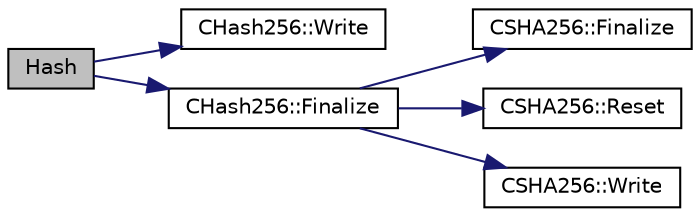 digraph "Hash"
{
  edge [fontname="Helvetica",fontsize="10",labelfontname="Helvetica",labelfontsize="10"];
  node [fontname="Helvetica",fontsize="10",shape=record];
  rankdir="LR";
  Node320 [label="Hash",height=0.2,width=0.4,color="black", fillcolor="grey75", style="filled", fontcolor="black"];
  Node320 -> Node321 [color="midnightblue",fontsize="10",style="solid",fontname="Helvetica"];
  Node321 [label="CHash256::Write",height=0.2,width=0.4,color="black", fillcolor="white", style="filled",URL="$class_c_hash256.html#a9cc25033c6435cb28e2e8e377c949a7a"];
  Node320 -> Node322 [color="midnightblue",fontsize="10",style="solid",fontname="Helvetica"];
  Node322 [label="CHash256::Finalize",height=0.2,width=0.4,color="black", fillcolor="white", style="filled",URL="$class_c_hash256.html#aa8a70c1b7cf24ce7d00240a1131cf4e7"];
  Node322 -> Node323 [color="midnightblue",fontsize="10",style="solid",fontname="Helvetica"];
  Node323 [label="CSHA256::Finalize",height=0.2,width=0.4,color="black", fillcolor="white", style="filled",URL="$class_c_s_h_a256.html#a4259230be0caefa590bc324fc12b9b90"];
  Node322 -> Node324 [color="midnightblue",fontsize="10",style="solid",fontname="Helvetica"];
  Node324 [label="CSHA256::Reset",height=0.2,width=0.4,color="black", fillcolor="white", style="filled",URL="$class_c_s_h_a256.html#a2122395dd5604990eaa0077b43a0e8d4"];
  Node322 -> Node325 [color="midnightblue",fontsize="10",style="solid",fontname="Helvetica"];
  Node325 [label="CSHA256::Write",height=0.2,width=0.4,color="black", fillcolor="white", style="filled",URL="$class_c_s_h_a256.html#a9d7de520a562655da85349372820c883"];
}
